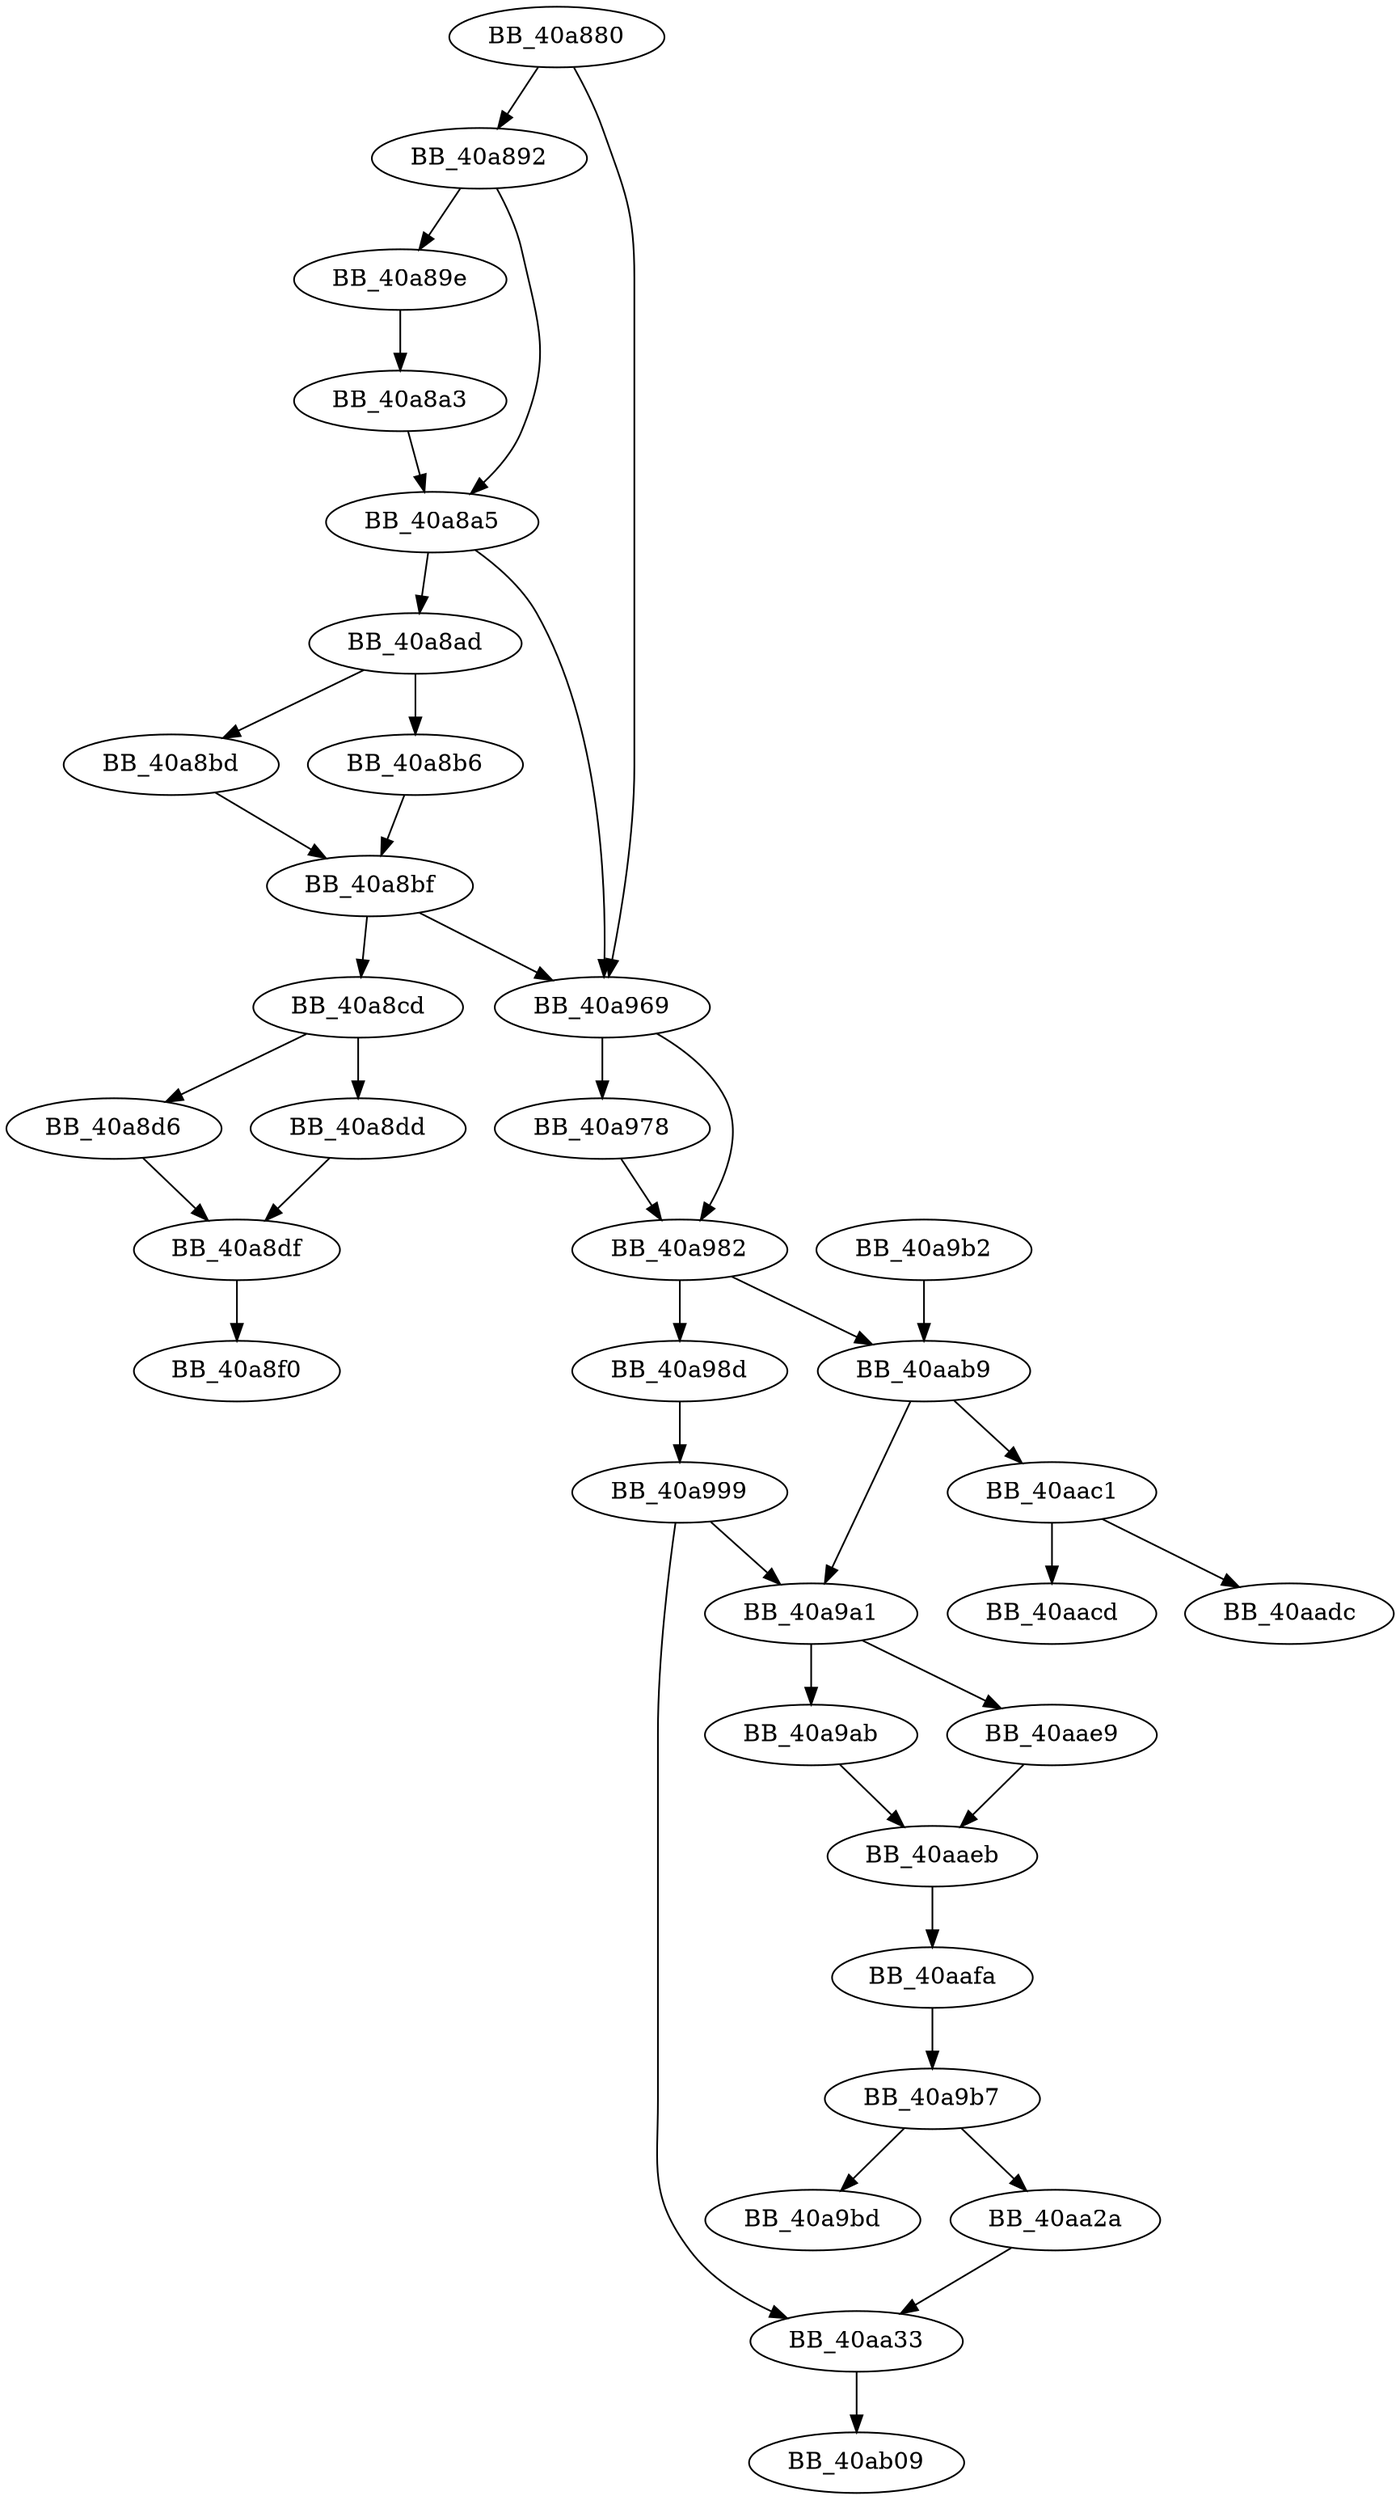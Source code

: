 DiGraph sub_40A880{
BB_40a880->BB_40a892
BB_40a880->BB_40a969
BB_40a892->BB_40a89e
BB_40a892->BB_40a8a5
BB_40a89e->BB_40a8a3
BB_40a8a3->BB_40a8a5
BB_40a8a5->BB_40a8ad
BB_40a8a5->BB_40a969
BB_40a8ad->BB_40a8b6
BB_40a8ad->BB_40a8bd
BB_40a8b6->BB_40a8bf
BB_40a8bd->BB_40a8bf
BB_40a8bf->BB_40a8cd
BB_40a8bf->BB_40a969
BB_40a8cd->BB_40a8d6
BB_40a8cd->BB_40a8dd
BB_40a8d6->BB_40a8df
BB_40a8dd->BB_40a8df
BB_40a8df->BB_40a8f0
BB_40a969->BB_40a978
BB_40a969->BB_40a982
BB_40a978->BB_40a982
BB_40a982->BB_40a98d
BB_40a982->BB_40aab9
BB_40a98d->BB_40a999
BB_40a999->BB_40a9a1
BB_40a999->BB_40aa33
BB_40a9a1->BB_40a9ab
BB_40a9a1->BB_40aae9
BB_40a9ab->BB_40aaeb
BB_40a9b2->BB_40aab9
BB_40a9b7->BB_40a9bd
BB_40a9b7->BB_40aa2a
BB_40aa2a->BB_40aa33
BB_40aa33->BB_40ab09
BB_40aab9->BB_40a9a1
BB_40aab9->BB_40aac1
BB_40aac1->BB_40aacd
BB_40aac1->BB_40aadc
BB_40aae9->BB_40aaeb
BB_40aaeb->BB_40aafa
BB_40aafa->BB_40a9b7
}
